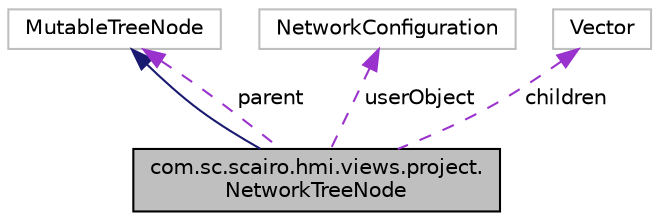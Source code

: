 digraph "com.sc.scairo.hmi.views.project.NetworkTreeNode"
{
 // LATEX_PDF_SIZE
  edge [fontname="Helvetica",fontsize="10",labelfontname="Helvetica",labelfontsize="10"];
  node [fontname="Helvetica",fontsize="10",shape=record];
  Node1 [label="com.sc.scairo.hmi.views.project.\lNetworkTreeNode",height=0.2,width=0.4,color="black", fillcolor="grey75", style="filled", fontcolor="black",tooltip=" "];
  Node2 -> Node1 [dir="back",color="midnightblue",fontsize="10",style="solid",fontname="Helvetica"];
  Node2 [label="MutableTreeNode",height=0.2,width=0.4,color="grey75", fillcolor="white", style="filled",tooltip=" "];
  Node2 -> Node1 [dir="back",color="darkorchid3",fontsize="10",style="dashed",label=" parent" ,fontname="Helvetica"];
  Node3 -> Node1 [dir="back",color="darkorchid3",fontsize="10",style="dashed",label=" userObject" ,fontname="Helvetica"];
  Node3 [label="NetworkConfiguration",height=0.2,width=0.4,color="grey75", fillcolor="white", style="filled",tooltip=" "];
  Node4 -> Node1 [dir="back",color="darkorchid3",fontsize="10",style="dashed",label=" children" ,fontname="Helvetica"];
  Node4 [label="Vector",height=0.2,width=0.4,color="grey75", fillcolor="white", style="filled",tooltip=" "];
}

